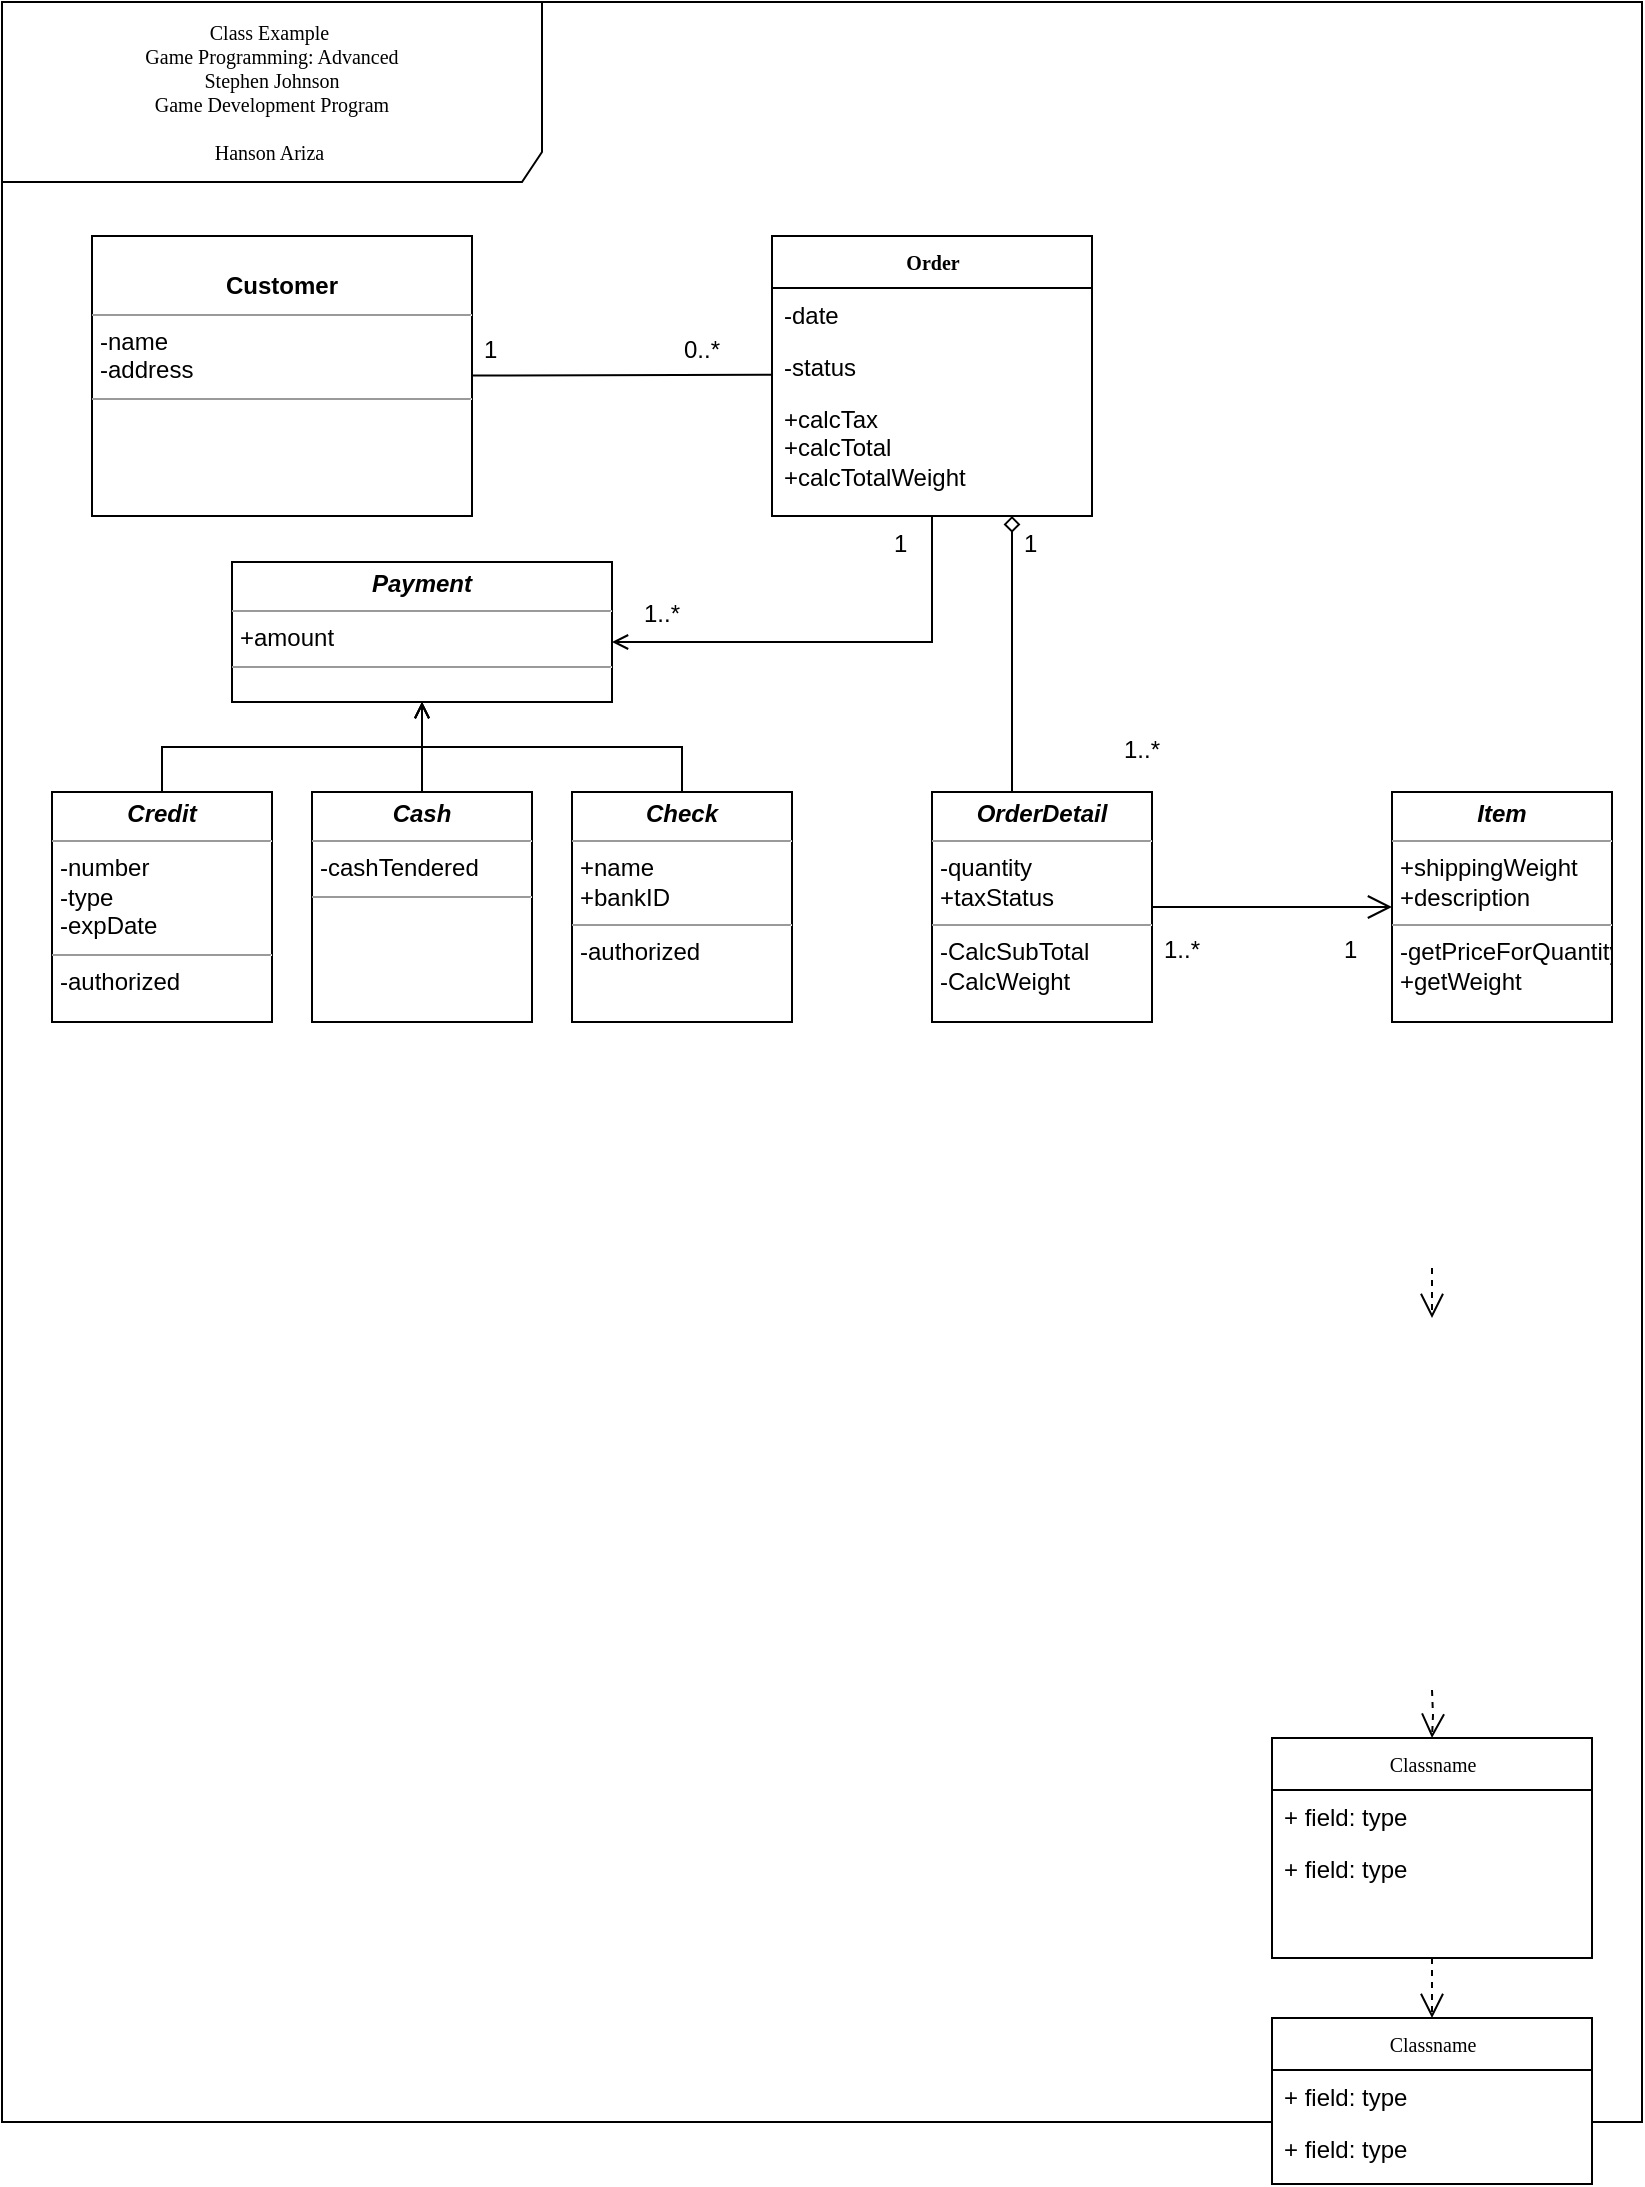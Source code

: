 <mxfile version="26.0.5">
  <diagram name="Page-1" id="c4acf3e9-155e-7222-9cf6-157b1a14988f">
    <mxGraphModel dx="1147" dy="1718" grid="1" gridSize="10" guides="1" tooltips="1" connect="1" arrows="1" fold="1" page="1" pageScale="1" pageWidth="850" pageHeight="1100" background="none" math="0" shadow="0">
      <root>
        <mxCell id="0" />
        <mxCell id="1" parent="0" />
        <mxCell id="17acba5748e5396b-1" value="Class Example&amp;nbsp;&lt;div&gt;Game Programming: Advanced&lt;/div&gt;&lt;div&gt;Stephen Johnson&lt;/div&gt;&lt;div&gt;Game Development Program&lt;/div&gt;&lt;div&gt;&lt;br&gt;&lt;/div&gt;&lt;div&gt;Hanson Ariza&amp;nbsp;&lt;/div&gt;" style="shape=umlFrame;whiteSpace=wrap;html=1;rounded=0;shadow=0;comic=0;labelBackgroundColor=none;strokeWidth=1;fontFamily=Verdana;fontSize=10;align=center;width=270;height=90;" parent="1" vertex="1">
          <mxGeometry x="15" y="-30" width="820" height="1060" as="geometry" />
        </mxCell>
        <mxCell id="5d2195bd80daf111-40" style="edgeStyle=orthogonalEdgeStyle;rounded=0;html=1;dashed=1;labelBackgroundColor=none;startFill=0;endArrow=open;endFill=0;endSize=10;fontFamily=Verdana;fontSize=10;" parent="1" target="5d2195bd80daf111-1" edge="1">
          <mxGeometry relative="1" as="geometry">
            <Array as="points" />
            <mxPoint x="730" y="814" as="sourcePoint" />
          </mxGeometry>
        </mxCell>
        <mxCell id="J-MLRYazD9-zxW-_VowA-4" style="edgeStyle=orthogonalEdgeStyle;rounded=0;orthogonalLoop=1;jettySize=auto;html=1;endArrow=open;endFill=0;" edge="1" parent="1" source="17acba5748e5396b-30" target="5d2195bd80daf111-19">
          <mxGeometry relative="1" as="geometry">
            <Array as="points">
              <mxPoint x="480" y="290" />
            </Array>
          </mxGeometry>
        </mxCell>
        <mxCell id="J-MLRYazD9-zxW-_VowA-21" style="edgeStyle=orthogonalEdgeStyle;rounded=0;orthogonalLoop=1;jettySize=auto;html=1;entryX=0.5;entryY=0;entryDx=0;entryDy=0;endArrow=none;endFill=0;startArrow=diamond;startFill=0;exitX=0.75;exitY=1;exitDx=0;exitDy=0;" edge="1" parent="1" source="17acba5748e5396b-30">
          <mxGeometry relative="1" as="geometry">
            <mxPoint x="507.24" y="250" as="sourcePoint" />
            <mxPoint x="562.24" y="388" as="targetPoint" />
            <Array as="points">
              <mxPoint x="520" y="388" />
            </Array>
          </mxGeometry>
        </mxCell>
        <mxCell id="17acba5748e5396b-30" value="&lt;b&gt;Order&lt;/b&gt;" style="swimlane;html=1;fontStyle=0;childLayout=stackLayout;horizontal=1;startSize=26;fillColor=none;horizontalStack=0;resizeParent=1;resizeLast=0;collapsible=1;marginBottom=0;swimlaneFillColor=#ffffff;rounded=0;shadow=0;comic=0;labelBackgroundColor=none;strokeWidth=1;fontFamily=Verdana;fontSize=10;align=center;" parent="1" vertex="1">
          <mxGeometry x="400" y="87" width="160" height="140" as="geometry" />
        </mxCell>
        <mxCell id="17acba5748e5396b-31" value="-date" style="text;html=1;strokeColor=none;fillColor=none;align=left;verticalAlign=top;spacingLeft=4;spacingRight=4;whiteSpace=wrap;overflow=hidden;rotatable=0;points=[[0,0.5],[1,0.5]];portConstraint=eastwest;" parent="17acba5748e5396b-30" vertex="1">
          <mxGeometry y="26" width="160" height="26" as="geometry" />
        </mxCell>
        <mxCell id="17acba5748e5396b-32" value="-status" style="text;html=1;strokeColor=none;fillColor=none;align=left;verticalAlign=top;spacingLeft=4;spacingRight=4;whiteSpace=wrap;overflow=hidden;rotatable=0;points=[[0,0.5],[1,0.5]];portConstraint=eastwest;" parent="17acba5748e5396b-30" vertex="1">
          <mxGeometry y="52" width="160" height="26" as="geometry" />
        </mxCell>
        <mxCell id="17acba5748e5396b-33" value="+calcTax&lt;div&gt;+calcTotal&lt;/div&gt;&lt;div&gt;+calcTotalWeight&lt;/div&gt;" style="text;html=1;strokeColor=none;fillColor=none;align=left;verticalAlign=top;spacingLeft=4;spacingRight=4;whiteSpace=wrap;overflow=hidden;rotatable=0;points=[[0,0.5],[1,0.5]];portConstraint=eastwest;" parent="17acba5748e5396b-30" vertex="1">
          <mxGeometry y="78" width="160" height="52" as="geometry" />
        </mxCell>
        <mxCell id="17acba5748e5396b-44" value="Classname" style="swimlane;html=1;fontStyle=0;childLayout=stackLayout;horizontal=1;startSize=26;fillColor=none;horizontalStack=0;resizeParent=1;resizeLast=0;collapsible=1;marginBottom=0;swimlaneFillColor=#ffffff;rounded=0;shadow=0;comic=0;labelBackgroundColor=none;strokeWidth=1;fontFamily=Verdana;fontSize=10;align=center;" parent="1" vertex="1">
          <mxGeometry x="650" y="978" width="160" height="83" as="geometry" />
        </mxCell>
        <mxCell id="17acba5748e5396b-45" value="+ field: type" style="text;html=1;strokeColor=none;fillColor=none;align=left;verticalAlign=top;spacingLeft=4;spacingRight=4;whiteSpace=wrap;overflow=hidden;rotatable=0;points=[[0,0.5],[1,0.5]];portConstraint=eastwest;" parent="17acba5748e5396b-44" vertex="1">
          <mxGeometry y="26" width="160" height="26" as="geometry" />
        </mxCell>
        <mxCell id="17acba5748e5396b-47" value="+ field: type" style="text;html=1;strokeColor=none;fillColor=none;align=left;verticalAlign=top;spacingLeft=4;spacingRight=4;whiteSpace=wrap;overflow=hidden;rotatable=0;points=[[0,0.5],[1,0.5]];portConstraint=eastwest;" parent="17acba5748e5396b-44" vertex="1">
          <mxGeometry y="52" width="160" height="26" as="geometry" />
        </mxCell>
        <mxCell id="5d2195bd80daf111-39" style="edgeStyle=orthogonalEdgeStyle;rounded=0;html=1;dashed=1;labelBackgroundColor=none;startFill=0;endArrow=open;endFill=0;endSize=10;fontFamily=Verdana;fontSize=10;" parent="1" source="5d2195bd80daf111-1" target="17acba5748e5396b-44" edge="1">
          <mxGeometry relative="1" as="geometry" />
        </mxCell>
        <mxCell id="5d2195bd80daf111-1" value="Classname" style="swimlane;html=1;fontStyle=0;childLayout=stackLayout;horizontal=1;startSize=26;fillColor=none;horizontalStack=0;resizeParent=1;resizeLast=0;collapsible=1;marginBottom=0;swimlaneFillColor=#ffffff;rounded=0;shadow=0;comic=0;labelBackgroundColor=none;strokeWidth=1;fontFamily=Verdana;fontSize=10;align=center;" parent="1" vertex="1">
          <mxGeometry x="650" y="838" width="160" height="110" as="geometry" />
        </mxCell>
        <mxCell id="5d2195bd80daf111-3" value="+ field: type" style="text;html=1;strokeColor=none;fillColor=none;align=left;verticalAlign=top;spacingLeft=4;spacingRight=4;whiteSpace=wrap;overflow=hidden;rotatable=0;points=[[0,0.5],[1,0.5]];portConstraint=eastwest;" parent="5d2195bd80daf111-1" vertex="1">
          <mxGeometry y="26" width="160" height="26" as="geometry" />
        </mxCell>
        <mxCell id="5d2195bd80daf111-4" value="+ field: type" style="text;html=1;strokeColor=none;fillColor=none;align=left;verticalAlign=top;spacingLeft=4;spacingRight=4;whiteSpace=wrap;overflow=hidden;rotatable=0;points=[[0,0.5],[1,0.5]];portConstraint=eastwest;" parent="5d2195bd80daf111-1" vertex="1">
          <mxGeometry y="52" width="160" height="26" as="geometry" />
        </mxCell>
        <mxCell id="5d2195bd80daf111-41" style="edgeStyle=orthogonalEdgeStyle;rounded=0;html=1;dashed=1;labelBackgroundColor=none;startFill=0;endArrow=open;endFill=0;endSize=10;fontFamily=Verdana;fontSize=10;" parent="1" edge="1">
          <mxGeometry relative="1" as="geometry">
            <Array as="points" />
            <mxPoint x="730" y="603" as="sourcePoint" />
            <mxPoint x="730" y="628" as="targetPoint" />
          </mxGeometry>
        </mxCell>
        <mxCell id="5d2195bd80daf111-26" style="edgeStyle=orthogonalEdgeStyle;rounded=0;html=1;labelBackgroundColor=none;startFill=0;endArrow=open;endFill=0;endSize=10;fontFamily=Verdana;fontSize=10;" parent="1" source="J-MLRYazD9-zxW-_VowA-19" target="J-MLRYazD9-zxW-_VowA-22" edge="1">
          <mxGeometry relative="1" as="geometry">
            <Array as="points" />
            <mxPoint x="640" y="345" as="sourcePoint" />
            <mxPoint x="640" y="404.97" as="targetPoint" />
          </mxGeometry>
        </mxCell>
        <mxCell id="J-MLRYazD9-zxW-_VowA-1" style="rounded=0;orthogonalLoop=1;jettySize=auto;html=1;endArrow=none;endFill=0;entryX=0.003;entryY=0.667;entryDx=0;entryDy=0;entryPerimeter=0;" edge="1" parent="1" source="5d2195bd80daf111-18" target="17acba5748e5396b-32">
          <mxGeometry relative="1" as="geometry" />
        </mxCell>
        <mxCell id="5d2195bd80daf111-18" value="&lt;p style=&quot;margin:0px;margin-top:4px;text-align:center;&quot;&gt;&lt;br&gt;&lt;b&gt;Customer&lt;/b&gt;&lt;/p&gt;&lt;hr size=&quot;1&quot;&gt;&lt;p style=&quot;margin:0px;margin-left:4px;&quot;&gt;-name&lt;br&gt;-address&lt;/p&gt;&lt;hr size=&quot;1&quot;&gt;&lt;p style=&quot;margin:0px;margin-left:4px;&quot;&gt;&lt;br&gt;&lt;/p&gt;" style="verticalAlign=top;align=left;overflow=fill;fontSize=12;fontFamily=Helvetica;html=1;rounded=0;shadow=0;comic=0;labelBackgroundColor=none;strokeWidth=1" parent="1" vertex="1">
          <mxGeometry x="60" y="87" width="190" height="140" as="geometry" />
        </mxCell>
        <mxCell id="5d2195bd80daf111-19" value="&lt;p style=&quot;margin:0px;margin-top:4px;text-align:center;&quot;&gt;&lt;b&gt;&lt;i&gt;Payment&lt;/i&gt;&lt;/b&gt;&lt;/p&gt;&lt;hr size=&quot;1&quot;&gt;&lt;p style=&quot;margin:0px;margin-left:4px;&quot;&gt;+amount&lt;/p&gt;&lt;hr size=&quot;1&quot;&gt;&lt;p style=&quot;margin:0px;margin-left:4px;&quot;&gt;&lt;br&gt;&lt;/p&gt;" style="verticalAlign=top;align=left;overflow=fill;fontSize=12;fontFamily=Helvetica;html=1;rounded=0;shadow=0;comic=0;labelBackgroundColor=none;strokeWidth=1" parent="1" vertex="1">
          <mxGeometry x="130" y="250" width="190" height="70" as="geometry" />
        </mxCell>
        <mxCell id="J-MLRYazD9-zxW-_VowA-2" value="0..*" style="text;html=1;strokeColor=none;fillColor=none;align=left;verticalAlign=top;spacingLeft=4;spacingRight=4;whiteSpace=wrap;overflow=hidden;rotatable=0;points=[[0,0.5],[1,0.5]];portConstraint=eastwest;" vertex="1" parent="1">
          <mxGeometry x="350" y="130" width="30" height="26" as="geometry" />
        </mxCell>
        <mxCell id="J-MLRYazD9-zxW-_VowA-3" value="1" style="text;html=1;strokeColor=none;fillColor=none;align=left;verticalAlign=top;spacingLeft=4;spacingRight=4;whiteSpace=wrap;overflow=hidden;rotatable=0;points=[[0,0.5],[1,0.5]];portConstraint=eastwest;" vertex="1" parent="1">
          <mxGeometry x="250" y="130" width="30" height="26" as="geometry" />
        </mxCell>
        <mxCell id="J-MLRYazD9-zxW-_VowA-5" value="1..*" style="text;html=1;strokeColor=none;fillColor=none;align=left;verticalAlign=top;spacingLeft=4;spacingRight=4;whiteSpace=wrap;overflow=hidden;rotatable=0;points=[[0,0.5],[1,0.5]];portConstraint=eastwest;" vertex="1" parent="1">
          <mxGeometry x="330" y="262" width="30" height="26" as="geometry" />
        </mxCell>
        <mxCell id="J-MLRYazD9-zxW-_VowA-6" value="1" style="text;html=1;strokeColor=none;fillColor=none;align=left;verticalAlign=top;spacingLeft=4;spacingRight=4;whiteSpace=wrap;overflow=hidden;rotatable=0;points=[[0,0.5],[1,0.5]];portConstraint=eastwest;" vertex="1" parent="1">
          <mxGeometry x="455" y="227" width="30" height="26" as="geometry" />
        </mxCell>
        <mxCell id="J-MLRYazD9-zxW-_VowA-16" style="edgeStyle=orthogonalEdgeStyle;rounded=0;orthogonalLoop=1;jettySize=auto;html=1;endArrow=open;endFill=0;" edge="1" parent="1" source="J-MLRYazD9-zxW-_VowA-13" target="5d2195bd80daf111-19">
          <mxGeometry relative="1" as="geometry" />
        </mxCell>
        <mxCell id="J-MLRYazD9-zxW-_VowA-13" value="&lt;p style=&quot;margin:0px;margin-top:4px;text-align:center;&quot;&gt;&lt;b&gt;&lt;i&gt;Credit&lt;/i&gt;&lt;/b&gt;&lt;/p&gt;&lt;hr size=&quot;1&quot;&gt;&lt;p style=&quot;margin:0px;margin-left:4px;&quot;&gt;-number&amp;nbsp;&lt;/p&gt;&lt;p style=&quot;margin:0px;margin-left:4px;&quot;&gt;-type&amp;nbsp;&lt;/p&gt;&lt;p style=&quot;margin:0px;margin-left:4px;&quot;&gt;-expDate&lt;/p&gt;&lt;hr size=&quot;1&quot;&gt;&lt;p style=&quot;margin:0px;margin-left:4px;&quot;&gt;-authorized&lt;/p&gt;" style="verticalAlign=top;align=left;overflow=fill;fontSize=12;fontFamily=Helvetica;html=1;rounded=0;shadow=0;comic=0;labelBackgroundColor=none;strokeWidth=1" vertex="1" parent="1">
          <mxGeometry x="40" y="365" width="110" height="115" as="geometry" />
        </mxCell>
        <mxCell id="J-MLRYazD9-zxW-_VowA-17" style="edgeStyle=orthogonalEdgeStyle;rounded=0;orthogonalLoop=1;jettySize=auto;html=1;endArrow=open;endFill=0;" edge="1" parent="1" source="J-MLRYazD9-zxW-_VowA-14" target="5d2195bd80daf111-19">
          <mxGeometry relative="1" as="geometry" />
        </mxCell>
        <mxCell id="J-MLRYazD9-zxW-_VowA-14" value="&lt;p style=&quot;margin:0px;margin-top:4px;text-align:center;&quot;&gt;&lt;b&gt;&lt;i&gt;Cash&lt;/i&gt;&lt;/b&gt;&lt;/p&gt;&lt;hr size=&quot;1&quot;&gt;&lt;p style=&quot;margin:0px;margin-left:4px;&quot;&gt;-cashTendered&lt;br&gt;&lt;/p&gt;&lt;hr size=&quot;1&quot;&gt;&lt;p style=&quot;margin:0px;margin-left:4px;&quot;&gt;&lt;br&gt;&lt;/p&gt;" style="verticalAlign=top;align=left;overflow=fill;fontSize=12;fontFamily=Helvetica;html=1;rounded=0;shadow=0;comic=0;labelBackgroundColor=none;strokeWidth=1" vertex="1" parent="1">
          <mxGeometry x="170" y="365" width="110" height="115" as="geometry" />
        </mxCell>
        <mxCell id="J-MLRYazD9-zxW-_VowA-18" style="edgeStyle=orthogonalEdgeStyle;rounded=0;orthogonalLoop=1;jettySize=auto;html=1;endArrow=open;endFill=0;" edge="1" parent="1" source="J-MLRYazD9-zxW-_VowA-15" target="5d2195bd80daf111-19">
          <mxGeometry relative="1" as="geometry" />
        </mxCell>
        <mxCell id="J-MLRYazD9-zxW-_VowA-15" value="&lt;p style=&quot;margin:0px;margin-top:4px;text-align:center;&quot;&gt;&lt;b&gt;&lt;i&gt;Check&lt;/i&gt;&lt;/b&gt;&lt;/p&gt;&lt;hr size=&quot;1&quot;&gt;&lt;p style=&quot;margin:0px;margin-left:4px;&quot;&gt;+name&lt;br&gt;&lt;/p&gt;&lt;p style=&quot;margin:0px;margin-left:4px;&quot;&gt;+bankID&lt;/p&gt;&lt;hr size=&quot;1&quot;&gt;&lt;p style=&quot;margin:0px;margin-left:4px;&quot;&gt;-authorized&lt;/p&gt;" style="verticalAlign=top;align=left;overflow=fill;fontSize=12;fontFamily=Helvetica;html=1;rounded=0;shadow=0;comic=0;labelBackgroundColor=none;strokeWidth=1" vertex="1" parent="1">
          <mxGeometry x="300" y="365" width="110" height="115" as="geometry" />
        </mxCell>
        <mxCell id="J-MLRYazD9-zxW-_VowA-19" value="&lt;p style=&quot;margin:0px;margin-top:4px;text-align:center;&quot;&gt;&lt;b&gt;&lt;i&gt;OrderDetail&lt;/i&gt;&lt;/b&gt;&lt;/p&gt;&lt;hr size=&quot;1&quot;&gt;&lt;p style=&quot;margin:0px;margin-left:4px;&quot;&gt;-quantity&lt;/p&gt;&lt;p style=&quot;margin:0px;margin-left:4px;&quot;&gt;+taxStatus&lt;/p&gt;&lt;hr size=&quot;1&quot;&gt;&lt;p style=&quot;margin:0px;margin-left:4px;&quot;&gt;-CalcSubTotal&lt;/p&gt;&lt;p style=&quot;margin:0px;margin-left:4px;&quot;&gt;-CalcWeight&lt;/p&gt;" style="verticalAlign=top;align=left;overflow=fill;fontSize=12;fontFamily=Helvetica;html=1;rounded=0;shadow=0;comic=0;labelBackgroundColor=none;strokeWidth=1" vertex="1" parent="1">
          <mxGeometry x="480" y="365" width="110" height="115" as="geometry" />
        </mxCell>
        <mxCell id="J-MLRYazD9-zxW-_VowA-22" value="&lt;p style=&quot;margin:0px;margin-top:4px;text-align:center;&quot;&gt;&lt;b&gt;&lt;i&gt;Item&lt;/i&gt;&lt;/b&gt;&lt;/p&gt;&lt;hr size=&quot;1&quot;&gt;&lt;p style=&quot;margin:0px;margin-left:4px;&quot;&gt;+shippingWeight&lt;br&gt;&lt;/p&gt;&lt;p style=&quot;margin:0px;margin-left:4px;&quot;&gt;+description&lt;/p&gt;&lt;hr size=&quot;1&quot;&gt;&lt;p style=&quot;margin:0px;margin-left:4px;&quot;&gt;-getPriceForQuantity&lt;/p&gt;&lt;p style=&quot;margin:0px;margin-left:4px;&quot;&gt;+getWeight&lt;/p&gt;" style="verticalAlign=top;align=left;overflow=fill;fontSize=12;fontFamily=Helvetica;html=1;rounded=0;shadow=0;comic=0;labelBackgroundColor=none;strokeWidth=1" vertex="1" parent="1">
          <mxGeometry x="710" y="365" width="110" height="115" as="geometry" />
        </mxCell>
        <mxCell id="J-MLRYazD9-zxW-_VowA-23" value="1" style="text;html=1;strokeColor=none;fillColor=none;align=left;verticalAlign=top;spacingLeft=4;spacingRight=4;whiteSpace=wrap;overflow=hidden;rotatable=0;points=[[0,0.5],[1,0.5]];portConstraint=eastwest;" vertex="1" parent="1">
          <mxGeometry x="520" y="227" width="30" height="26" as="geometry" />
        </mxCell>
        <mxCell id="J-MLRYazD9-zxW-_VowA-24" value="1..*" style="text;html=1;strokeColor=none;fillColor=none;align=left;verticalAlign=top;spacingLeft=4;spacingRight=4;whiteSpace=wrap;overflow=hidden;rotatable=0;points=[[0,0.5],[1,0.5]];portConstraint=eastwest;" vertex="1" parent="1">
          <mxGeometry x="570" y="330" width="30" height="26" as="geometry" />
        </mxCell>
        <mxCell id="J-MLRYazD9-zxW-_VowA-25" value="1..*" style="text;html=1;strokeColor=none;fillColor=none;align=left;verticalAlign=top;spacingLeft=4;spacingRight=4;whiteSpace=wrap;overflow=hidden;rotatable=0;points=[[0,0.5],[1,0.5]];portConstraint=eastwest;" vertex="1" parent="1">
          <mxGeometry x="590" y="430" width="30" height="26" as="geometry" />
        </mxCell>
        <mxCell id="J-MLRYazD9-zxW-_VowA-26" value="1" style="text;html=1;strokeColor=none;fillColor=none;align=left;verticalAlign=top;spacingLeft=4;spacingRight=4;whiteSpace=wrap;overflow=hidden;rotatable=0;points=[[0,0.5],[1,0.5]];portConstraint=eastwest;" vertex="1" parent="1">
          <mxGeometry x="680" y="430" width="30" height="26" as="geometry" />
        </mxCell>
      </root>
    </mxGraphModel>
  </diagram>
</mxfile>
